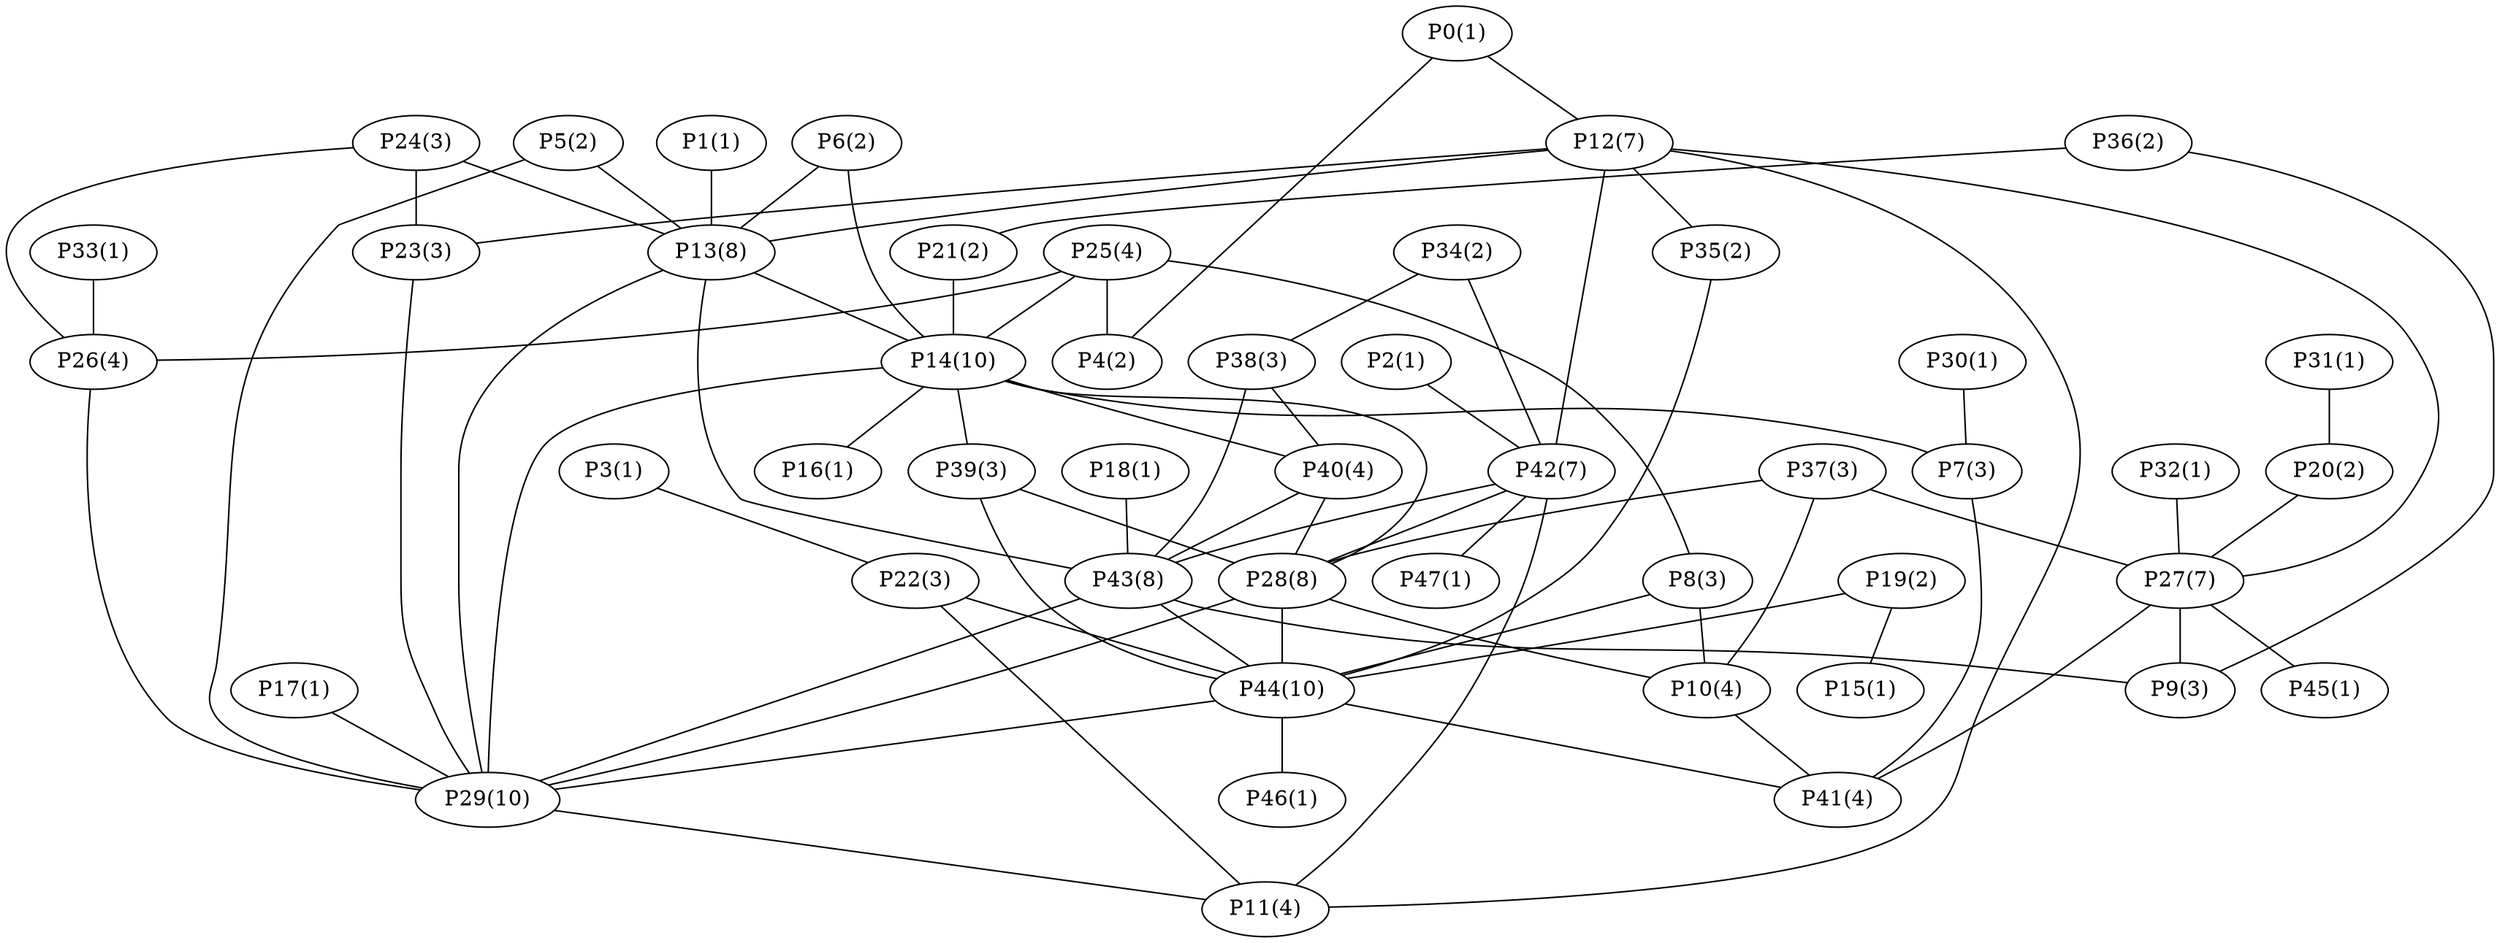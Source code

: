 graph network {
	"P0(1)";
	"P4(2)";
	"P12(7)";
	"P6(2)";
	"P13(8)";
	"P14(10)";
	"P18(1)";
	"P43(8)";
	"P30(1)";
	"P7(3)";
	"P35(2)";
	"P42(7)";
	"P23(3)";
	"P11(4)";
	"P27(7)";
	"P5(2)";
	"P29(10)";
	"P31(1)";
	"P20(2)";
	"P24(3)";
	"P26(4)";
	"P19(2)";
	"P15(1)";
	"P44(10)";
	"P36(2)";
	"P21(2)";
	"P9(3)";
	"P1(1)";
	"P32(1)";
	"P2(1)";
	"P33(1)";
	"P37(3)";
	"P10(4)";
	"P28(8)";
	"P25(4)";
	"P8(3)";
	"P3(1)";
	"P22(3)";
	"P34(2)";
	"P38(3)";
	"P40(4)";
	"P39(3)";
	"P16(1)";
	"P47(1)";
	"P41(4)";
	"P45(1)";
	"P17(1)";
	"P46(1)";
	"P0(1)" -- "P4(2)";
	"P0(1)" -- "P12(7)";
	"P6(2)" -- "P13(8)";
	"P6(2)" -- "P14(10)";
	"P18(1)" -- "P43(8)";
	"P30(1)" -- "P7(3)";
	"P12(7)" -- "P13(8)";
	"P12(7)" -- "P35(2)";
	"P12(7)" -- "P42(7)";
	"P12(7)" -- "P23(3)";
	"P12(7)" -- "P11(4)";
	"P12(7)" -- "P27(7)";
	"P5(2)" -- "P29(10)";
	"P5(2)" -- "P13(8)";
	"P31(1)" -- "P20(2)";
	"P24(3)" -- "P13(8)";
	"P24(3)" -- "P23(3)";
	"P24(3)" -- "P26(4)";
	"P19(2)" -- "P15(1)";
	"P19(2)" -- "P44(10)";
	"P36(2)" -- "P21(2)";
	"P36(2)" -- "P9(3)";
	"P1(1)" -- "P13(8)";
	"P32(1)" -- "P27(7)";
	"P20(2)" -- "P27(7)";
	"P2(1)" -- "P42(7)";
	"P13(8)" -- "P14(10)";
	"P13(8)" -- "P43(8)";
	"P13(8)" -- "P29(10)";
	"P33(1)" -- "P26(4)";
	"P37(3)" -- "P10(4)";
	"P37(3)" -- "P27(7)";
	"P37(3)" -- "P28(8)";
	"P25(4)" -- "P8(3)";
	"P25(4)" -- "P14(10)";
	"P25(4)" -- "P4(2)";
	"P25(4)" -- "P26(4)";
	"P3(1)" -- "P22(3)";
	"P21(2)" -- "P14(10)";
	"P34(2)" -- "P38(3)";
	"P34(2)" -- "P42(7)";
	"P38(3)" -- "P43(8)";
	"P38(3)" -- "P40(4)";
	"P35(2)" -- "P44(10)";
	"P22(3)" -- "P11(4)";
	"P22(3)" -- "P44(10)";
	"P14(10)" -- "P7(3)";
	"P14(10)" -- "P29(10)";
	"P14(10)" -- "P39(3)";
	"P14(10)" -- "P40(4)";
	"P14(10)" -- "P28(8)";
	"P14(10)" -- "P16(1)";
	"P26(4)" -- "P29(10)";
	"P39(3)" -- "P28(8)";
	"P39(3)" -- "P44(10)";
	"P23(3)" -- "P29(10)";
	"P42(7)" -- "P11(4)";
	"P42(7)" -- "P43(8)";
	"P42(7)" -- "P47(1)";
	"P42(7)" -- "P28(8)";
	"P40(4)" -- "P28(8)";
	"P40(4)" -- "P43(8)";
	"P27(7)" -- "P41(4)";
	"P27(7)" -- "P9(3)";
	"P27(7)" -- "P45(1)";
	"P17(1)" -- "P29(10)";
	"P43(8)" -- "P44(10)";
	"P43(8)" -- "P29(10)";
	"P43(8)" -- "P9(3)";
	"P7(3)" -- "P41(4)";
	"P28(8)" -- "P29(10)";
	"P28(8)" -- "P44(10)";
	"P28(8)" -- "P10(4)";
	"P8(3)" -- "P10(4)";
	"P8(3)" -- "P44(10)";
	"P44(10)" -- "P41(4)";
	"P44(10)" -- "P29(10)";
	"P44(10)" -- "P46(1)";
	"P10(4)" -- "P41(4)";
	"P29(10)" -- "P11(4)";
}